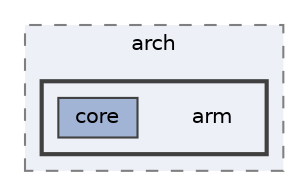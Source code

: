 digraph "build/zephyr/arch/arch/arm"
{
 // LATEX_PDF_SIZE
  bgcolor="transparent";
  edge [fontname=Helvetica,fontsize=10,labelfontname=Helvetica,labelfontsize=10];
  node [fontname=Helvetica,fontsize=10,shape=box,height=0.2,width=0.4];
  compound=true
  subgraph clusterdir_ade41cfa58526136ba558b6e892ae63e {
    graph [ bgcolor="#edf0f7", pencolor="grey50", label="arch", fontname=Helvetica,fontsize=10 style="filled,dashed", URL="dir_ade41cfa58526136ba558b6e892ae63e.html",tooltip=""]
  subgraph clusterdir_2beaf8fc398d98808b884a46a51cc2a9 {
    graph [ bgcolor="#edf0f7", pencolor="grey25", label="", fontname=Helvetica,fontsize=10 style="filled,bold", URL="dir_2beaf8fc398d98808b884a46a51cc2a9.html",tooltip=""]
    dir_2beaf8fc398d98808b884a46a51cc2a9 [shape=plaintext, label="arm"];
  dir_db7a1593d6e6ea537e2ece156d3734de [label="core", fillcolor="#a2b4d6", color="grey25", style="filled", URL="dir_db7a1593d6e6ea537e2ece156d3734de.html",tooltip=""];
  }
  }
}
